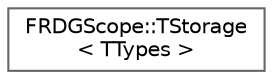 digraph "Graphical Class Hierarchy"
{
 // INTERACTIVE_SVG=YES
 // LATEX_PDF_SIZE
  bgcolor="transparent";
  edge [fontname=Helvetica,fontsize=10,labelfontname=Helvetica,labelfontsize=10];
  node [fontname=Helvetica,fontsize=10,shape=box,height=0.2,width=0.4];
  rankdir="LR";
  Node0 [id="Node000000",label="FRDGScope::TStorage\l\< TTypes \>",height=0.2,width=0.4,color="grey40", fillcolor="white", style="filled",URL="$d1/d40/classFRDGScope_1_1TStorage.html",tooltip=" "];
}
